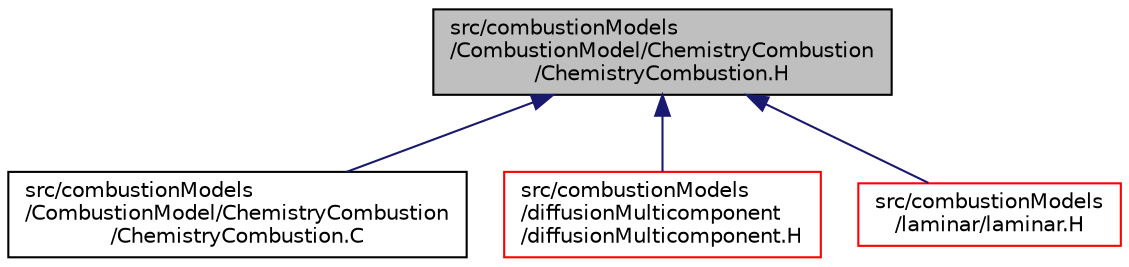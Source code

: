 digraph "src/combustionModels/CombustionModel/ChemistryCombustion/ChemistryCombustion.H"
{
  bgcolor="transparent";
  edge [fontname="Helvetica",fontsize="10",labelfontname="Helvetica",labelfontsize="10"];
  node [fontname="Helvetica",fontsize="10",shape=record];
  Node1 [label="src/combustionModels\l/CombustionModel/ChemistryCombustion\l/ChemistryCombustion.H",height=0.2,width=0.4,color="black", fillcolor="grey75", style="filled" fontcolor="black"];
  Node1 -> Node2 [dir="back",color="midnightblue",fontsize="10",style="solid",fontname="Helvetica"];
  Node2 [label="src/combustionModels\l/CombustionModel/ChemistryCombustion\l/ChemistryCombustion.C",height=0.2,width=0.4,color="black",URL="$ChemistryCombustion_8C.html"];
  Node1 -> Node3 [dir="back",color="midnightblue",fontsize="10",style="solid",fontname="Helvetica"];
  Node3 [label="src/combustionModels\l/diffusionMulticomponent\l/diffusionMulticomponent.H",height=0.2,width=0.4,color="red",URL="$diffusionMulticomponent_8H.html"];
  Node1 -> Node4 [dir="back",color="midnightblue",fontsize="10",style="solid",fontname="Helvetica"];
  Node4 [label="src/combustionModels\l/laminar/laminar.H",height=0.2,width=0.4,color="red",URL="$combustionModels_2laminar_2laminar_8H.html"];
}
